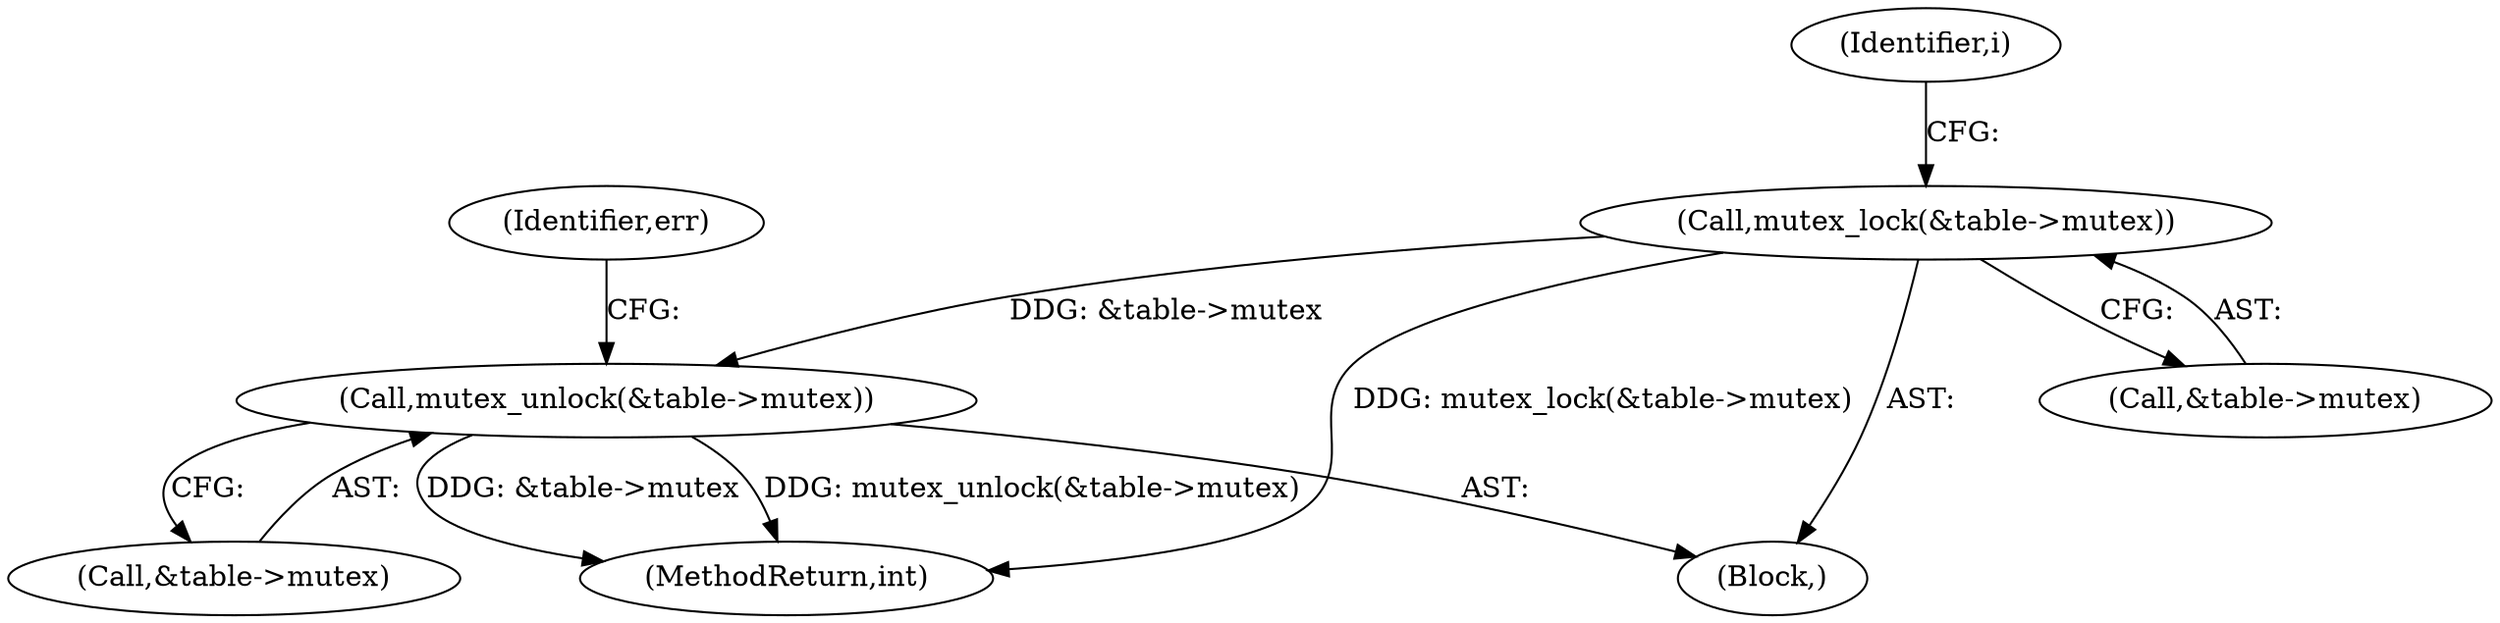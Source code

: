 digraph "0_linux_0926f91083f34d047abc74f1ca4fa6a9c161f7db_0@API" {
"1000273" [label="(Call,mutex_unlock(&table->mutex))"];
"1000131" [label="(Call,mutex_lock(&table->mutex))"];
"1000273" [label="(Call,mutex_unlock(&table->mutex))"];
"1000131" [label="(Call,mutex_lock(&table->mutex))"];
"1000138" [label="(Identifier,i)"];
"1000274" [label="(Call,&table->mutex)"];
"1000280" [label="(MethodReturn,int)"];
"1000108" [label="(Block,)"];
"1000279" [label="(Identifier,err)"];
"1000132" [label="(Call,&table->mutex)"];
"1000273" -> "1000108"  [label="AST: "];
"1000273" -> "1000274"  [label="CFG: "];
"1000274" -> "1000273"  [label="AST: "];
"1000279" -> "1000273"  [label="CFG: "];
"1000273" -> "1000280"  [label="DDG: &table->mutex"];
"1000273" -> "1000280"  [label="DDG: mutex_unlock(&table->mutex)"];
"1000131" -> "1000273"  [label="DDG: &table->mutex"];
"1000131" -> "1000108"  [label="AST: "];
"1000131" -> "1000132"  [label="CFG: "];
"1000132" -> "1000131"  [label="AST: "];
"1000138" -> "1000131"  [label="CFG: "];
"1000131" -> "1000280"  [label="DDG: mutex_lock(&table->mutex)"];
}
